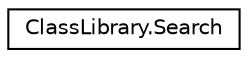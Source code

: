 digraph "Graphical Class Hierarchy"
{
 // INTERACTIVE_SVG=YES
 // LATEX_PDF_SIZE
  edge [fontname="Helvetica",fontsize="10",labelfontname="Helvetica",labelfontsize="10"];
  node [fontname="Helvetica",fontsize="10",shape=record];
  rankdir="LR";
  Node0 [label="ClassLibrary.Search",height=0.2,width=0.4,color="black", fillcolor="white", style="filled",URL="$classClassLibrary_1_1Search.html",tooltip="Esta clase es la responsable de las busquedas dentro del catalogo de ofertas de la aplicacion"];
}
